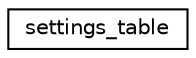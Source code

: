 digraph "Graphical Class Hierarchy"
{
 // INTERACTIVE_SVG=YES
  edge [fontname="Helvetica",fontsize="10",labelfontname="Helvetica",labelfontsize="10"];
  node [fontname="Helvetica",fontsize="10",shape=record];
  rankdir="LR";
  Node1 [label="settings_table",height=0.2,width=0.4,color="black", fillcolor="white", style="filled",URL="$structsettings__table.html"];
}
